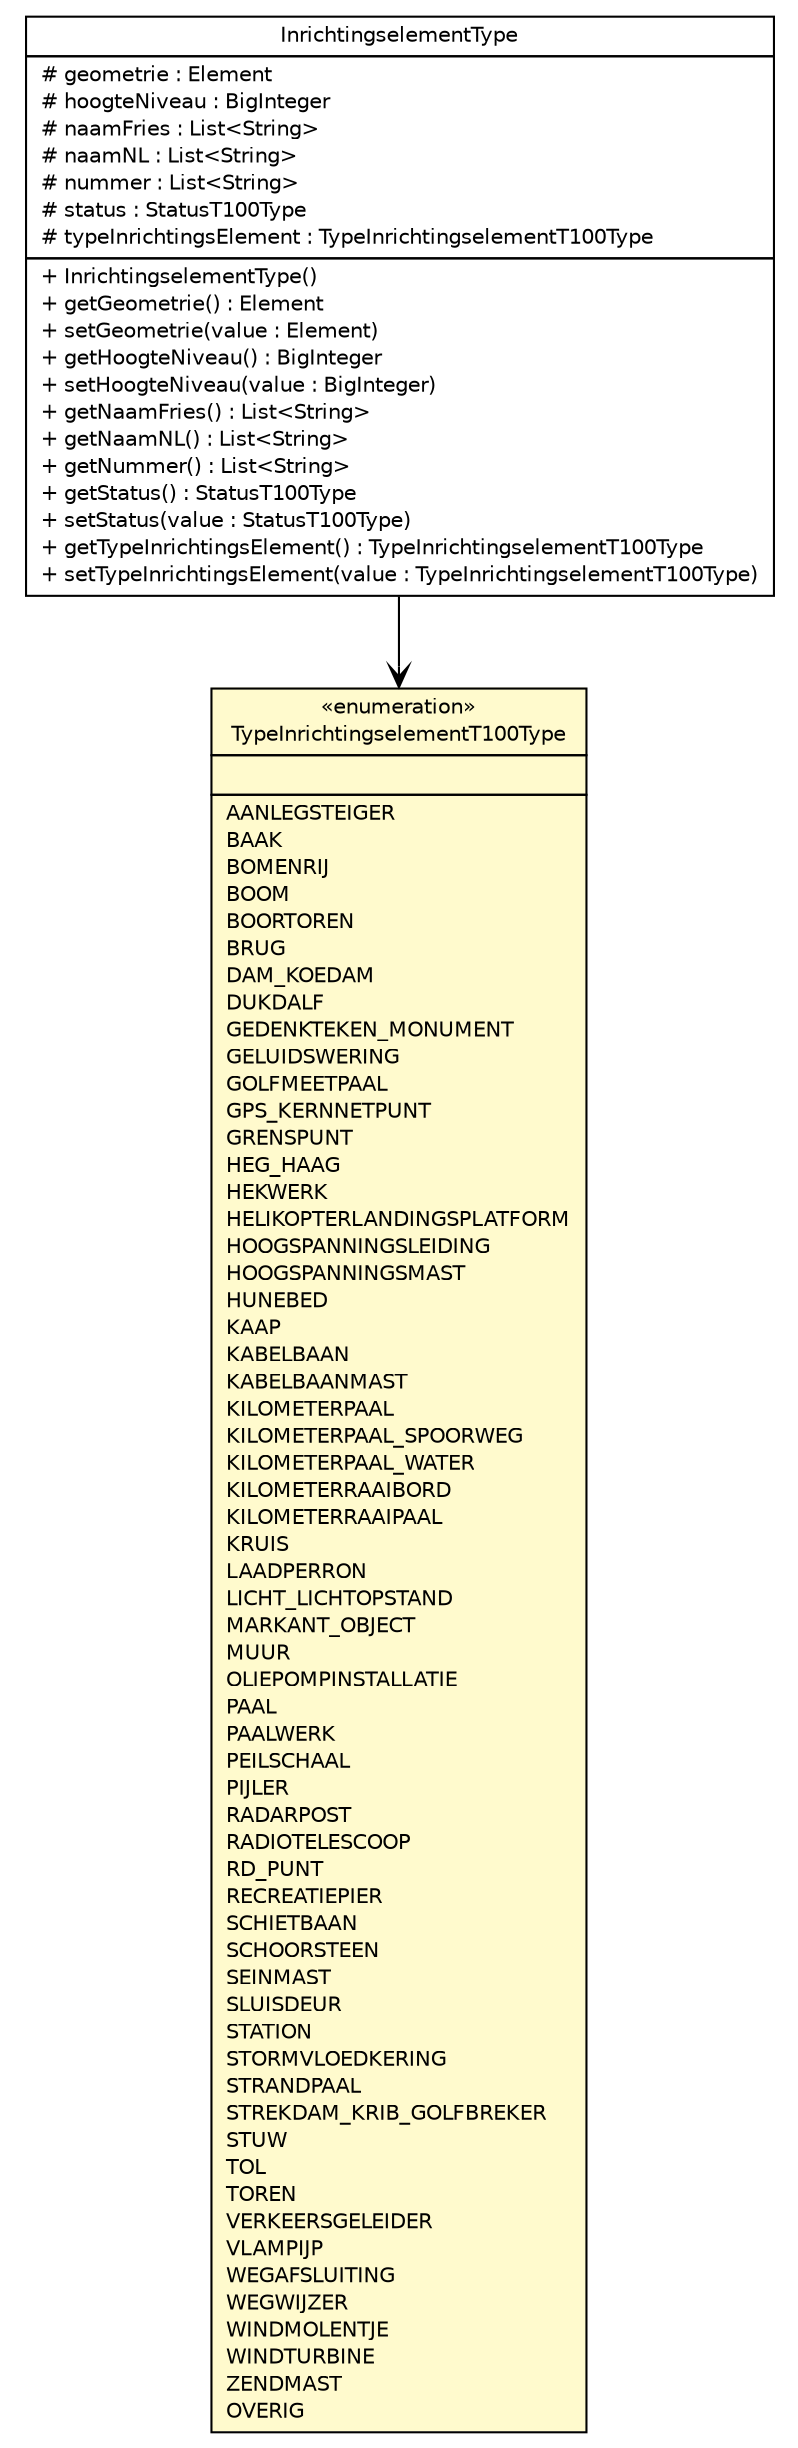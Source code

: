 #!/usr/local/bin/dot
#
# Class diagram 
# Generated by UMLGraph version R5_6-24-gf6e263 (http://www.umlgraph.org/)
#

digraph G {
	edge [fontname="Helvetica",fontsize=10,labelfontname="Helvetica",labelfontsize=10];
	node [fontname="Helvetica",fontsize=10,shape=plaintext];
	nodesep=0.25;
	ranksep=0.5;
	// nl.b3p.topnl.top100nl.TypeInrichtingselementT100Type
	c42499 [label=<<table title="nl.b3p.topnl.top100nl.TypeInrichtingselementT100Type" border="0" cellborder="1" cellspacing="0" cellpadding="2" port="p" bgcolor="lemonChiffon" href="./TypeInrichtingselementT100Type.html">
		<tr><td><table border="0" cellspacing="0" cellpadding="1">
<tr><td align="center" balign="center"> &#171;enumeration&#187; </td></tr>
<tr><td align="center" balign="center"> TypeInrichtingselementT100Type </td></tr>
		</table></td></tr>
		<tr><td><table border="0" cellspacing="0" cellpadding="1">
<tr><td align="left" balign="left">  </td></tr>
		</table></td></tr>
		<tr><td><table border="0" cellspacing="0" cellpadding="1">
<tr><td align="left" balign="left"> AANLEGSTEIGER </td></tr>
<tr><td align="left" balign="left"> BAAK </td></tr>
<tr><td align="left" balign="left"> BOMENRIJ </td></tr>
<tr><td align="left" balign="left"> BOOM </td></tr>
<tr><td align="left" balign="left"> BOORTOREN </td></tr>
<tr><td align="left" balign="left"> BRUG </td></tr>
<tr><td align="left" balign="left"> DAM_KOEDAM </td></tr>
<tr><td align="left" balign="left"> DUKDALF </td></tr>
<tr><td align="left" balign="left"> GEDENKTEKEN_MONUMENT </td></tr>
<tr><td align="left" balign="left"> GELUIDSWERING </td></tr>
<tr><td align="left" balign="left"> GOLFMEETPAAL </td></tr>
<tr><td align="left" balign="left"> GPS_KERNNETPUNT </td></tr>
<tr><td align="left" balign="left"> GRENSPUNT </td></tr>
<tr><td align="left" balign="left"> HEG_HAAG </td></tr>
<tr><td align="left" balign="left"> HEKWERK </td></tr>
<tr><td align="left" balign="left"> HELIKOPTERLANDINGSPLATFORM </td></tr>
<tr><td align="left" balign="left"> HOOGSPANNINGSLEIDING </td></tr>
<tr><td align="left" balign="left"> HOOGSPANNINGSMAST </td></tr>
<tr><td align="left" balign="left"> HUNEBED </td></tr>
<tr><td align="left" balign="left"> KAAP </td></tr>
<tr><td align="left" balign="left"> KABELBAAN </td></tr>
<tr><td align="left" balign="left"> KABELBAANMAST </td></tr>
<tr><td align="left" balign="left"> KILOMETERPAAL </td></tr>
<tr><td align="left" balign="left"> KILOMETERPAAL_SPOORWEG </td></tr>
<tr><td align="left" balign="left"> KILOMETERPAAL_WATER </td></tr>
<tr><td align="left" balign="left"> KILOMETERRAAIBORD </td></tr>
<tr><td align="left" balign="left"> KILOMETERRAAIPAAL </td></tr>
<tr><td align="left" balign="left"> KRUIS </td></tr>
<tr><td align="left" balign="left"> LAADPERRON </td></tr>
<tr><td align="left" balign="left"> LICHT_LICHTOPSTAND </td></tr>
<tr><td align="left" balign="left"> MARKANT_OBJECT </td></tr>
<tr><td align="left" balign="left"> MUUR </td></tr>
<tr><td align="left" balign="left"> OLIEPOMPINSTALLATIE </td></tr>
<tr><td align="left" balign="left"> PAAL </td></tr>
<tr><td align="left" balign="left"> PAALWERK </td></tr>
<tr><td align="left" balign="left"> PEILSCHAAL </td></tr>
<tr><td align="left" balign="left"> PIJLER </td></tr>
<tr><td align="left" balign="left"> RADARPOST </td></tr>
<tr><td align="left" balign="left"> RADIOTELESCOOP </td></tr>
<tr><td align="left" balign="left"> RD_PUNT </td></tr>
<tr><td align="left" balign="left"> RECREATIEPIER </td></tr>
<tr><td align="left" balign="left"> SCHIETBAAN </td></tr>
<tr><td align="left" balign="left"> SCHOORSTEEN </td></tr>
<tr><td align="left" balign="left"> SEINMAST </td></tr>
<tr><td align="left" balign="left"> SLUISDEUR </td></tr>
<tr><td align="left" balign="left"> STATION </td></tr>
<tr><td align="left" balign="left"> STORMVLOEDKERING </td></tr>
<tr><td align="left" balign="left"> STRANDPAAL </td></tr>
<tr><td align="left" balign="left"> STREKDAM_KRIB_GOLFBREKER </td></tr>
<tr><td align="left" balign="left"> STUW </td></tr>
<tr><td align="left" balign="left"> TOL </td></tr>
<tr><td align="left" balign="left"> TOREN </td></tr>
<tr><td align="left" balign="left"> VERKEERSGELEIDER </td></tr>
<tr><td align="left" balign="left"> VLAMPIJP </td></tr>
<tr><td align="left" balign="left"> WEGAFSLUITING </td></tr>
<tr><td align="left" balign="left"> WEGWIJZER </td></tr>
<tr><td align="left" balign="left"> WINDMOLENTJE </td></tr>
<tr><td align="left" balign="left"> WINDTURBINE </td></tr>
<tr><td align="left" balign="left"> ZENDMAST </td></tr>
<tr><td align="left" balign="left"> OVERIG </td></tr>
		</table></td></tr>
		</table>>, URL="./TypeInrichtingselementT100Type.html", fontname="Helvetica", fontcolor="black", fontsize=10.0];
	// nl.b3p.topnl.top100nl.InrichtingselementType
	c42534 [label=<<table title="nl.b3p.topnl.top100nl.InrichtingselementType" border="0" cellborder="1" cellspacing="0" cellpadding="2" port="p" href="./InrichtingselementType.html">
		<tr><td><table border="0" cellspacing="0" cellpadding="1">
<tr><td align="center" balign="center"> InrichtingselementType </td></tr>
		</table></td></tr>
		<tr><td><table border="0" cellspacing="0" cellpadding="1">
<tr><td align="left" balign="left"> # geometrie : Element </td></tr>
<tr><td align="left" balign="left"> # hoogteNiveau : BigInteger </td></tr>
<tr><td align="left" balign="left"> # naamFries : List&lt;String&gt; </td></tr>
<tr><td align="left" balign="left"> # naamNL : List&lt;String&gt; </td></tr>
<tr><td align="left" balign="left"> # nummer : List&lt;String&gt; </td></tr>
<tr><td align="left" balign="left"> # status : StatusT100Type </td></tr>
<tr><td align="left" balign="left"> # typeInrichtingsElement : TypeInrichtingselementT100Type </td></tr>
		</table></td></tr>
		<tr><td><table border="0" cellspacing="0" cellpadding="1">
<tr><td align="left" balign="left"> + InrichtingselementType() </td></tr>
<tr><td align="left" balign="left"> + getGeometrie() : Element </td></tr>
<tr><td align="left" balign="left"> + setGeometrie(value : Element) </td></tr>
<tr><td align="left" balign="left"> + getHoogteNiveau() : BigInteger </td></tr>
<tr><td align="left" balign="left"> + setHoogteNiveau(value : BigInteger) </td></tr>
<tr><td align="left" balign="left"> + getNaamFries() : List&lt;String&gt; </td></tr>
<tr><td align="left" balign="left"> + getNaamNL() : List&lt;String&gt; </td></tr>
<tr><td align="left" balign="left"> + getNummer() : List&lt;String&gt; </td></tr>
<tr><td align="left" balign="left"> + getStatus() : StatusT100Type </td></tr>
<tr><td align="left" balign="left"> + setStatus(value : StatusT100Type) </td></tr>
<tr><td align="left" balign="left"> + getTypeInrichtingsElement() : TypeInrichtingselementT100Type </td></tr>
<tr><td align="left" balign="left"> + setTypeInrichtingsElement(value : TypeInrichtingselementT100Type) </td></tr>
		</table></td></tr>
		</table>>, URL="./InrichtingselementType.html", fontname="Helvetica", fontcolor="black", fontsize=10.0];
	// nl.b3p.topnl.top100nl.InrichtingselementType NAVASSOC nl.b3p.topnl.top100nl.TypeInrichtingselementT100Type
	c42534:p -> c42499:p [taillabel="", label="", headlabel="", fontname="Helvetica", fontcolor="black", fontsize=10.0, color="black", arrowhead=open];
}

